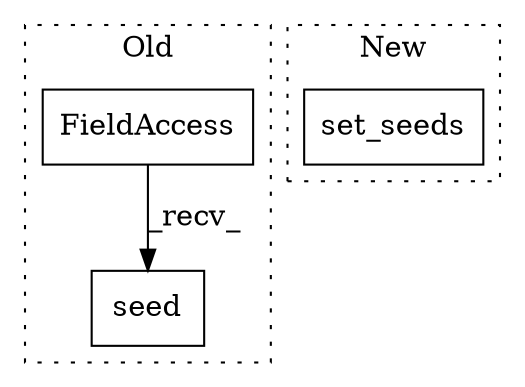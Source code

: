 digraph G {
subgraph cluster0 {
1 [label="seed" a="32" s="14301,14310" l="5,1" shape="box"];
3 [label="FieldAccess" a="22" s="14288" l="12" shape="box"];
label = "Old";
style="dotted";
}
subgraph cluster1 {
2 [label="set_seeds" a="32" s="14808,14822" l="10,1" shape="box"];
label = "New";
style="dotted";
}
3 -> 1 [label="_recv_"];
}